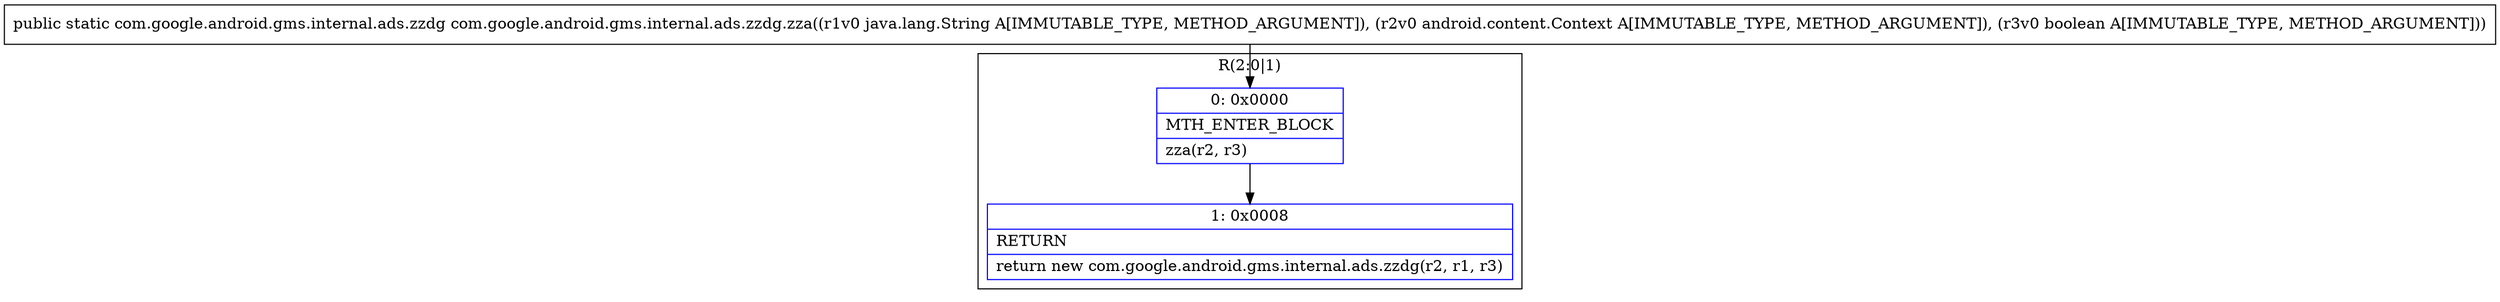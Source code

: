 digraph "CFG forcom.google.android.gms.internal.ads.zzdg.zza(Ljava\/lang\/String;Landroid\/content\/Context;Z)Lcom\/google\/android\/gms\/internal\/ads\/zzdg;" {
subgraph cluster_Region_689890876 {
label = "R(2:0|1)";
node [shape=record,color=blue];
Node_0 [shape=record,label="{0\:\ 0x0000|MTH_ENTER_BLOCK\l|zza(r2, r3)\l}"];
Node_1 [shape=record,label="{1\:\ 0x0008|RETURN\l|return new com.google.android.gms.internal.ads.zzdg(r2, r1, r3)\l}"];
}
MethodNode[shape=record,label="{public static com.google.android.gms.internal.ads.zzdg com.google.android.gms.internal.ads.zzdg.zza((r1v0 java.lang.String A[IMMUTABLE_TYPE, METHOD_ARGUMENT]), (r2v0 android.content.Context A[IMMUTABLE_TYPE, METHOD_ARGUMENT]), (r3v0 boolean A[IMMUTABLE_TYPE, METHOD_ARGUMENT])) }"];
MethodNode -> Node_0;
Node_0 -> Node_1;
}

